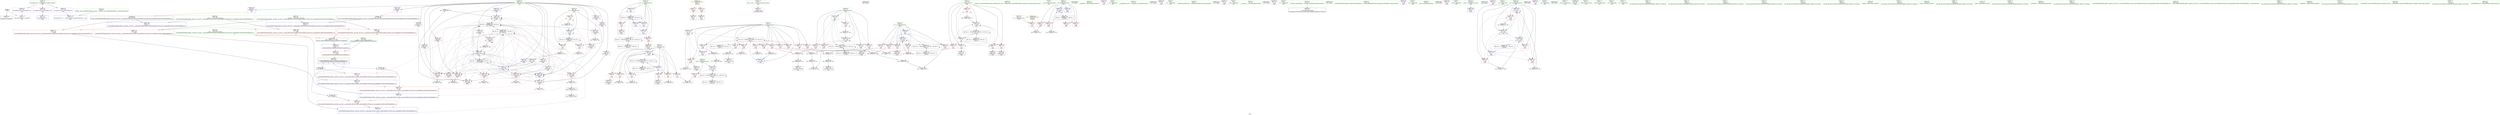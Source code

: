 digraph "SVFG" {
	label="SVFG";

	Node0x55870bf67840 [shape=record,color=grey,label="{NodeID: 0\nNullPtr}"];
	Node0x55870bf67840 -> Node0x55870bf8f260[style=solid];
	Node0x55870bf67840 -> Node0x55870bf96120[style=solid];
	Node0x55870bf9e370 [shape=record,color=grey,label="{NodeID: 277\n184 = Binary(183, 185, )\n}"];
	Node0x55870bf9e370 -> Node0x55870bf96a40[style=solid];
	Node0x55870bf90ec0 [shape=record,color=blue,label="{NodeID: 194\n77\<--211\nrev\<--\nmain\n}"];
	Node0x55870bf90ec0 -> Node0x55870bfafd20[style=dashed];
	Node0x55870bf8df60 [shape=record,color=red,label="{NodeID: 111\n93\<--17\n\<--stdout\nmain\n}"];
	Node0x55870bf8df60 -> Node0x55870bf8f600[style=solid];
	Node0x55870bf6dfa0 [shape=record,color=green,label="{NodeID: 28\n4\<--6\n_ZStL8__ioinit\<--_ZStL8__ioinit_field_insensitive\nGlob }"];
	Node0x55870bf6dfa0 -> Node0x55870bf90300[style=solid];
	Node0x55870bfcbb10 [shape=record,color=black,label="{NodeID: 388\n98 = PHI()\n}"];
	Node0x55870bfa0d70 [shape=record,color=grey,label="{NodeID: 305\n268 = cmp(260, 267, )\n}"];
	Node0x55870bf94040 [shape=record,color=red,label="{NodeID: 139\n189\<--73\n\<--i\nmain\n}"];
	Node0x55870bf94040 -> Node0x55870bf9ec70[style=solid];
	Node0x55870bf8eb20 [shape=record,color=green,label="{NodeID: 56\n331\<--332\n_ZStlsISt11char_traitsIcEERSt13basic_ostreamIcT_ES5_PKc\<--_ZStlsISt11char_traitsIcEERSt13basic_ostreamIcT_ES5_PKc_field_insensitive\n}"];
	Node0x55870bfb2520 [shape=record,color=black,label="{NodeID: 333\nMR_18V_3 = PHI(MR_18V_4, MR_18V_2, MR_18V_3, )\npts\{76 \}\n}"];
	Node0x55870bfb2520 -> Node0x55870bf90df0[style=dashed];
	Node0x55870bfb2520 -> Node0x55870bfadb20[style=dashed];
	Node0x55870bfb2520 -> Node0x55870bfb2520[style=dashed];
	Node0x55870bf95700 [shape=record,color=red,label="{NodeID: 167\n267\<--266\n\<--arrayidx64\nmain\n}"];
	Node0x55870bf95700 -> Node0x55870bfa0d70[style=solid];
	Node0x55870bf90300 [shape=record,color=purple,label="{NodeID: 84\n40\<--4\n\<--_ZStL8__ioinit\n__cxx_global_var_init\n}"];
	Node0x55870bf883b0 [shape=record,color=green,label="{NodeID: 1\n7\<--1\n__dso_handle\<--dummyObj\nGlob }"];
	Node0x55870bf9e4f0 [shape=record,color=grey,label="{NodeID: 278\n241 = Binary(240, 102, )\n}"];
	Node0x55870bf9e4f0 -> Node0x55870bf91130[style=solid];
	Node0x55870bf90f90 [shape=record,color=blue,label="{NodeID: 195\n79\<--86\nj\<--\nmain\n}"];
	Node0x55870bf90f90 -> Node0x55870bf94380[style=dashed];
	Node0x55870bf90f90 -> Node0x55870bf94450[style=dashed];
	Node0x55870bf90f90 -> Node0x55870bf94520[style=dashed];
	Node0x55870bf90f90 -> Node0x55870bf945f0[style=dashed];
	Node0x55870bf90f90 -> Node0x55870bf946c0[style=dashed];
	Node0x55870bf90f90 -> Node0x55870bf94790[style=dashed];
	Node0x55870bf90f90 -> Node0x55870bf91130[style=dashed];
	Node0x55870bf90f90 -> Node0x55870bfb2f20[style=dashed];
	Node0x55870bf8e030 [shape=record,color=red,label="{NodeID: 112\n105\<--61\n\<--tt\nmain\n}"];
	Node0x55870bf8e030 -> Node0x55870bfa0170[style=solid];
	Node0x55870bf6e0a0 [shape=record,color=green,label="{NodeID: 29\n29\<--33\nllvm.global_ctors\<--llvm.global_ctors_field_insensitive\nGlob }"];
	Node0x55870bf6e0a0 -> Node0x55870bf90a50[style=solid];
	Node0x55870bf6e0a0 -> Node0x55870bf90b50[style=solid];
	Node0x55870bf6e0a0 -> Node0x55870bf90c50[style=solid];
	Node0x55870bfcb2b0 [shape=record,color=black,label="{NodeID: 389\n41 = PHI()\n}"];
	Node0x55870bfa0ef0 [shape=record,color=grey,label="{NodeID: 306\n216 = cmp(214, 215, )\n}"];
	Node0x55870bf94110 [shape=record,color=red,label="{NodeID: 140\n215\<--75\n\<--half\nmain\n}"];
	Node0x55870bf94110 -> Node0x55870bfa0ef0[style=solid];
	Node0x55870bf8ec20 [shape=record,color=green,label="{NodeID: 57\n335\<--336\n_ZNSolsEi\<--_ZNSolsEi_field_insensitive\n}"];
	Node0x55870bfb2a20 [shape=record,color=black,label="{NodeID: 334\nMR_20V_3 = PHI(MR_20V_11, MR_20V_2, MR_20V_3, )\npts\{78 \}\n}"];
	Node0x55870bfb2a20 -> Node0x55870bf90ec0[style=dashed];
	Node0x55870bfb2a20 -> Node0x55870bfae020[style=dashed];
	Node0x55870bfb2a20 -> Node0x55870bfb2a20[style=dashed];
	Node0x55870bf957d0 [shape=record,color=red,label="{NodeID: 168\n312\<--311\n\<--arrayidx91\nmain\n}"];
	Node0x55870bf957d0 -> Node0x55870bf9e970[style=solid];
	Node0x55870bf903d0 [shape=record,color=purple,label="{NodeID: 85\n88\<--8\n\<--.str\nmain\n}"];
	Node0x55870bf6cb40 [shape=record,color=green,label="{NodeID: 2\n8\<--1\n.str\<--dummyObj\nGlob }"];
	Node0x55870bf9e670 [shape=record,color=grey,label="{NodeID: 279\n298 = Binary(296, 297, )\n}"];
	Node0x55870bf9e670 -> Node0x55870bf9edf0[style=solid];
	Node0x55870bf91060 [shape=record,color=blue,label="{NodeID: 196\n77\<--237\nrev\<--\nmain\n}"];
	Node0x55870bf91060 -> Node0x55870bfafd20[style=dashed];
	Node0x55870bf8e100 [shape=record,color=red,label="{NodeID: 113\n104\<--63\n\<--qq\nmain\n}"];
	Node0x55870bf8e100 -> Node0x55870bfa0170[style=solid];
	Node0x55870bf6e1a0 [shape=record,color=green,label="{NodeID: 30\n34\<--35\n__cxx_global_var_init\<--__cxx_global_var_init_field_insensitive\n}"];
	Node0x55870bfcd4b0 [shape=record,color=black,label="{NodeID: 390\n110 = PHI()\n}"];
	Node0x55870bfa1070 [shape=record,color=grey,label="{NodeID: 307\n219 = cmp(218, 86, )\n}"];
	Node0x55870bf941e0 [shape=record,color=red,label="{NodeID: 141\n244\<--77\n\<--rev\nmain\n}"];
	Node0x55870bf941e0 -> Node0x55870bf8fd50[style=solid];
	Node0x55870bf8ed20 [shape=record,color=green,label="{NodeID: 58\n362\<--363\n__a.addr\<--__a.addr_field_insensitive\n_ZSt4swapIiENSt9enable_ifIXsr6__and_ISt6__not_ISt15__is_tuple_likeIT_EESt21is_move_constructibleIS3_ESt18is_move_assignableIS3_EEE5valueEvE4typeERS3_SC_\n}"];
	Node0x55870bf8ed20 -> Node0x55870bf958a0[style=solid];
	Node0x55870bf8ed20 -> Node0x55870bf95970[style=solid];
	Node0x55870bf8ed20 -> Node0x55870bf91a20[style=solid];
	Node0x55870bfb2f20 [shape=record,color=black,label="{NodeID: 335\nMR_22V_3 = PHI(MR_22V_5, MR_22V_2, MR_22V_3, )\npts\{80 \}\n}"];
	Node0x55870bfb2f20 -> Node0x55870bf90f90[style=dashed];
	Node0x55870bfb2f20 -> Node0x55870bfae520[style=dashed];
	Node0x55870bfb2f20 -> Node0x55870bfb2f20[style=dashed];
	Node0x55870bf958a0 [shape=record,color=red,label="{NodeID: 169\n370\<--362\n\<--__a.addr\n_ZSt4swapIiENSt9enable_ifIXsr6__and_ISt6__not_ISt15__is_tuple_likeIT_EESt21is_move_constructibleIS3_ESt18is_move_assignableIS3_EEE5valueEvE4typeERS3_SC_\n|{<s0>15}}"];
	Node0x55870bf958a0:s0 -> Node0x55870bfce120[style=solid,color=red];
	Node0x55870bf904a0 [shape=record,color=purple,label="{NodeID: 86\n89\<--10\n\<--.str.1\nmain\n}"];
	Node0x55870bf67fc0 [shape=record,color=green,label="{NodeID: 3\n10\<--1\n.str.1\<--dummyObj\nGlob }"];
	Node0x55870bf9e7f0 [shape=record,color=grey,label="{NodeID: 280\n342 = Binary(341, 102, )\n}"];
	Node0x55870bf9e7f0 -> Node0x55870bf91950[style=solid];
	Node0x55870bf91130 [shape=record,color=blue,label="{NodeID: 197\n79\<--241\nj\<--inc50\nmain\n}"];
	Node0x55870bf91130 -> Node0x55870bf94380[style=dashed];
	Node0x55870bf91130 -> Node0x55870bf94450[style=dashed];
	Node0x55870bf91130 -> Node0x55870bf94520[style=dashed];
	Node0x55870bf91130 -> Node0x55870bf945f0[style=dashed];
	Node0x55870bf91130 -> Node0x55870bf946c0[style=dashed];
	Node0x55870bf91130 -> Node0x55870bf94790[style=dashed];
	Node0x55870bf91130 -> Node0x55870bf91130[style=dashed];
	Node0x55870bf91130 -> Node0x55870bfb2f20[style=dashed];
	Node0x55870bf8e1d0 [shape=record,color=red,label="{NodeID: 114\n108\<--63\n\<--qq\nmain\n}"];
	Node0x55870bf6e2a0 [shape=record,color=green,label="{NodeID: 31\n38\<--39\n_ZNSt8ios_base4InitC1Ev\<--_ZNSt8ios_base4InitC1Ev_field_insensitive\n}"];
	Node0x55870bfcd5b0 [shape=record,color=black,label="{NodeID: 391\n113 = PHI()\n}"];
	Node0x55870bfa11f0 [shape=record,color=grey,label="{NodeID: 308\n172 = cmp(171, 86, )\n}"];
	Node0x55870bf942b0 [shape=record,color=red,label="{NodeID: 142\n281\<--77\n\<--rev\nmain\n}"];
	Node0x55870bf942b0 -> Node0x55870bf8ffc0[style=solid];
	Node0x55870bf8edf0 [shape=record,color=green,label="{NodeID: 59\n364\<--365\n__b.addr\<--__b.addr_field_insensitive\n_ZSt4swapIiENSt9enable_ifIXsr6__and_ISt6__not_ISt15__is_tuple_likeIT_EESt21is_move_constructibleIS3_ESt18is_move_assignableIS3_EEE5valueEvE4typeERS3_SC_\n}"];
	Node0x55870bf8edf0 -> Node0x55870bf95a40[style=solid];
	Node0x55870bf8edf0 -> Node0x55870bf95b10[style=solid];
	Node0x55870bf8edf0 -> Node0x55870bf91af0[style=solid];
	Node0x55870bfb3420 [shape=record,color=black,label="{NodeID: 336\nMR_24V_3 = PHI(MR_24V_7, MR_24V_2, MR_24V_3, )\npts\{82 \}\n}"];
	Node0x55870bfb3420 -> Node0x55870bf912d0[style=dashed];
	Node0x55870bfb3420 -> Node0x55870bfaea20[style=dashed];
	Node0x55870bfb3420 -> Node0x55870bfb3420[style=dashed];
	Node0x55870bf95970 [shape=record,color=red,label="{NodeID: 170\n379\<--362\n\<--__a.addr\n_ZSt4swapIiENSt9enable_ifIXsr6__and_ISt6__not_ISt15__is_tuple_likeIT_EESt21is_move_constructibleIS3_ESt18is_move_assignableIS3_EEE5valueEvE4typeERS3_SC_\n}"];
	Node0x55870bf95970 -> Node0x55870bf91c90[style=solid];
	Node0x55870bf90570 [shape=record,color=purple,label="{NodeID: 87\n94\<--13\n\<--.str.2\nmain\n}"];
	Node0x55870bf67a10 [shape=record,color=green,label="{NodeID: 4\n12\<--1\nstdin\<--dummyObj\nGlob }"];
	Node0x55870bf9e970 [shape=record,color=grey,label="{NodeID: 281\n313 = Binary(312, 185, )\n}"];
	Node0x55870bf9e970 -> Node0x55870bf917b0[style=solid];
	Node0x55870bf91200 [shape=record,color=blue,label="{NodeID: 198\n77\<--237\nrev\<--\nmain\n}"];
	Node0x55870bf91200 -> Node0x55870bf942b0[style=dashed];
	Node0x55870bf91200 -> Node0x55870bf913a0[style=dashed];
	Node0x55870bf91200 -> Node0x55870bfb2a20[style=dashed];
	Node0x55870bf92d40 [shape=record,color=red,label="{NodeID: 115\n333\<--63\n\<--qq\nmain\n}"];
	Node0x55870bf6e3a0 [shape=record,color=green,label="{NodeID: 32\n44\<--45\n__cxa_atexit\<--__cxa_atexit_field_insensitive\n}"];
	Node0x55870bfcd6b0 [shape=record,color=black,label="{NodeID: 392\n321 = PHI()\n}"];
	Node0x55870bf94380 [shape=record,color=red,label="{NodeID: 143\n214\<--79\n\<--j\nmain\n}"];
	Node0x55870bf94380 -> Node0x55870bfa0ef0[style=solid];
	Node0x55870bf8eec0 [shape=record,color=green,label="{NodeID: 60\n366\<--367\n__tmp\<--__tmp_field_insensitive\n_ZSt4swapIiENSt9enable_ifIXsr6__and_ISt6__not_ISt15__is_tuple_likeIT_EESt21is_move_constructibleIS3_ESt18is_move_assignableIS3_EEE5valueEvE4typeERS3_SC_\n|{|<s1>17}}"];
	Node0x55870bf8eec0 -> Node0x55870bf91bc0[style=solid];
	Node0x55870bf8eec0:s1 -> Node0x55870bfce120[style=solid,color=red];
	Node0x55870bfb3920 [shape=record,color=black,label="{NodeID: 337\nMR_26V_3 = PHI(MR_26V_7, MR_26V_2, MR_26V_3, )\npts\{84 \}\n}"];
	Node0x55870bfb3920 -> Node0x55870bf91610[style=dashed];
	Node0x55870bfb3920 -> Node0x55870bfaf730[style=dashed];
	Node0x55870bfb3920 -> Node0x55870bfb3920[style=dashed];
	Node0x55870bf95a40 [shape=record,color=red,label="{NodeID: 171\n376\<--364\n\<--__b.addr\n_ZSt4swapIiENSt9enable_ifIXsr6__and_ISt6__not_ISt15__is_tuple_likeIT_EESt21is_move_constructibleIS3_ESt18is_move_assignableIS3_EEE5valueEvE4typeERS3_SC_\n|{<s0>16}}"];
	Node0x55870bf95a40:s0 -> Node0x55870bfce120[style=solid,color=red];
	Node0x55870bf90640 [shape=record,color=purple,label="{NodeID: 88\n95\<--15\n\<--.str.3\nmain\n}"];
	Node0x55870bf67aa0 [shape=record,color=green,label="{NodeID: 5\n13\<--1\n.str.2\<--dummyObj\nGlob }"];
	Node0x55870bf9eaf0 [shape=record,color=grey,label="{NodeID: 282\n194 = Binary(193, 102, )\n}"];
	Node0x55870bf9eaf0 -> Node0x55870bf8fae0[style=solid];
	Node0x55870bf912d0 [shape=record,color=blue,label="{NodeID: 199\n81\<--86\nj53\<--\nmain\n}"];
	Node0x55870bf912d0 -> Node0x55870bf94860[style=dashed];
	Node0x55870bf912d0 -> Node0x55870bf94930[style=dashed];
	Node0x55870bf912d0 -> Node0x55870bf94a00[style=dashed];
	Node0x55870bf912d0 -> Node0x55870bf94ad0[style=dashed];
	Node0x55870bf912d0 -> Node0x55870bf94ba0[style=dashed];
	Node0x55870bf912d0 -> Node0x55870bf91470[style=dashed];
	Node0x55870bf912d0 -> Node0x55870bfb3420[style=dashed];
	Node0x55870bf92dd0 [shape=record,color=red,label="{NodeID: 116\n341\<--63\n\<--qq\nmain\n}"];
	Node0x55870bf92dd0 -> Node0x55870bf9e7f0[style=solid];
	Node0x55870bf8c670 [shape=record,color=green,label="{NodeID: 33\n43\<--49\n_ZNSt8ios_base4InitD1Ev\<--_ZNSt8ios_base4InitD1Ev_field_insensitive\n}"];
	Node0x55870bf8c670 -> Node0x55870bf8f360[style=solid];
	Node0x55870bfcd810 [shape=record,color=black,label="{NodeID: 393\n324 = PHI()\n}"];
	Node0x55870bf94450 [shape=record,color=red,label="{NodeID: 144\n218\<--79\n\<--j\nmain\n}"];
	Node0x55870bf94450 -> Node0x55870bfa1070[style=solid];
	Node0x55870bf8ef90 [shape=record,color=green,label="{NodeID: 61\n372\<--373\n_ZSt4moveIRiEONSt16remove_referenceIT_E4typeEOS2_\<--_ZSt4moveIRiEONSt16remove_referenceIT_E4typeEOS2__field_insensitive\n}"];
	Node0x55870bf95b10 [shape=record,color=red,label="{NodeID: 172\n383\<--364\n\<--__b.addr\n_ZSt4swapIiENSt9enable_ifIXsr6__and_ISt6__not_ISt15__is_tuple_likeIT_EESt21is_move_constructibleIS3_ESt18is_move_assignableIS3_EEE5valueEvE4typeERS3_SC_\n}"];
	Node0x55870bf95b10 -> Node0x55870bf98c30[style=solid];
	Node0x55870bf90710 [shape=record,color=purple,label="{NodeID: 89\n97\<--18\n\<--.str.4\nmain\n}"];
	Node0x55870bf67b30 [shape=record,color=green,label="{NodeID: 6\n15\<--1\n.str.3\<--dummyObj\nGlob }"];
	Node0x55870bf9ec70 [shape=record,color=grey,label="{NodeID: 283\n190 = Binary(189, 102, )\n}"];
	Node0x55870bf9ec70 -> Node0x55870bf96b10[style=solid];
	Node0x55870bf913a0 [shape=record,color=blue,label="{NodeID: 200\n77\<--211\nrev\<--\nmain\n}"];
	Node0x55870bf913a0 -> Node0x55870bf942b0[style=dashed];
	Node0x55870bf913a0 -> Node0x55870bfb2a20[style=dashed];
	Node0x55870bf92e60 [shape=record,color=red,label="{NodeID: 117\n120\<--65\n\<--n\nmain\n}"];
	Node0x55870bf92e60 -> Node0x55870bfa02f0[style=solid];
	Node0x55870bf8c770 [shape=record,color=green,label="{NodeID: 34\n56\<--57\nmain\<--main_field_insensitive\n}"];
	Node0x55870bfcd8e0 [shape=record,color=black,label="{NodeID: 394\n330 = PHI()\n}"];
	Node0x55870bf94520 [shape=record,color=red,label="{NodeID: 145\n221\<--79\n\<--j\nmain\n}"];
	Node0x55870bf94520 -> Node0x55870bf8fbb0[style=solid];
	Node0x55870bf8f090 [shape=record,color=green,label="{NodeID: 62\n402\<--403\n__t.addr\<--__t.addr_field_insensitive\n_ZSt4moveIRiEONSt16remove_referenceIT_E4typeEOS2_\n}"];
	Node0x55870bf8f090 -> Node0x55870bf95e50[style=solid];
	Node0x55870bf8f090 -> Node0x55870bf98d00[style=solid];
	Node0x55870bf95be0 [shape=record,color=red,label="{NodeID: 173\n374\<--371\n\<--call\n_ZSt4swapIiENSt9enable_ifIXsr6__and_ISt6__not_ISt15__is_tuple_likeIT_EESt21is_move_constructibleIS3_ESt18is_move_assignableIS3_EEE5valueEvE4typeERS3_SC_\n}"];
	Node0x55870bf95be0 -> Node0x55870bf91bc0[style=solid];
	Node0x55870bf907e0 [shape=record,color=purple,label="{NodeID: 90\n109\<--20\n\<--.str.5\nmain\n}"];
	Node0x55870bf6b8c0 [shape=record,color=green,label="{NodeID: 7\n17\<--1\nstdout\<--dummyObj\nGlob }"];
	Node0x55870bf9edf0 [shape=record,color=grey,label="{NodeID: 284\n299 = Binary(298, 102, )\n}"];
	Node0x55870bf9edf0 -> Node0x55870bf90160[style=solid];
	Node0x55870bf91470 [shape=record,color=blue,label="{NodeID: 201\n81\<--274\nj53\<--inc69\nmain\n}"];
	Node0x55870bf91470 -> Node0x55870bf94860[style=dashed];
	Node0x55870bf91470 -> Node0x55870bf94930[style=dashed];
	Node0x55870bf91470 -> Node0x55870bf94a00[style=dashed];
	Node0x55870bf91470 -> Node0x55870bf94ad0[style=dashed];
	Node0x55870bf91470 -> Node0x55870bf94ba0[style=dashed];
	Node0x55870bf91470 -> Node0x55870bf91470[style=dashed];
	Node0x55870bf91470 -> Node0x55870bfb3420[style=dashed];
	Node0x55870bf92f30 [shape=record,color=red,label="{NodeID: 118\n123\<--65\n\<--n\nmain\n}"];
	Node0x55870bf92f30 -> Node0x55870bf9def0[style=solid];
	Node0x55870bf8c870 [shape=record,color=green,label="{NodeID: 35\n59\<--60\nretval\<--retval_field_insensitive\nmain\n}"];
	Node0x55870bf8c870 -> Node0x55870bf96220[style=solid];
	Node0x55870bfcda10 [shape=record,color=black,label="{NodeID: 395\n334 = PHI()\n}"];
	Node0x55870bf945f0 [shape=record,color=red,label="{NodeID: 146\n227\<--79\n\<--j\nmain\n}"];
	Node0x55870bf945f0 -> Node0x55870bfa05f0[style=solid];
	Node0x55870bf8f160 [shape=record,color=green,label="{NodeID: 63\n31\<--407\n_GLOBAL__sub_I_Gennady.Korotkevich_0_1.cpp\<--_GLOBAL__sub_I_Gennady.Korotkevich_0_1.cpp_field_insensitive\n}"];
	Node0x55870bf8f160 -> Node0x55870bf96020[style=solid];
	Node0x55870bfb4820 [shape=record,color=black,label="{NodeID: 340\nMR_28V_9 = PHI(MR_28V_8, MR_28V_6, )\npts\{700000 \}\n}"];
	Node0x55870bfb4820 -> Node0x55870bf95080[style=dashed];
	Node0x55870bfb4820 -> Node0x55870bf95150[style=dashed];
	Node0x55870bfb4820 -> Node0x55870bf95220[style=dashed];
	Node0x55870bfb4820 -> Node0x55870bf952f0[style=dashed];
	Node0x55870bfb4820 -> Node0x55870bf953c0[style=dashed];
	Node0x55870bfb4820 -> Node0x55870bf95490[style=dashed];
	Node0x55870bfb4820 -> Node0x55870bf95560[style=dashed];
	Node0x55870bfb4820 -> Node0x55870bf95630[style=dashed];
	Node0x55870bfb4820 -> Node0x55870bf95700[style=dashed];
	Node0x55870bfb4820 -> Node0x55870bf957d0[style=dashed];
	Node0x55870bfb4820 -> Node0x55870bf96970[style=dashed];
	Node0x55870bfb4820 -> Node0x55870bf96a40[style=dashed];
	Node0x55870bfb4820 -> Node0x55870bf917b0[style=dashed];
	Node0x55870bfb4820 -> Node0x55870bfaf820[style=dashed];
	Node0x55870bfb4820 -> Node0x55870bfb4820[style=dashed];
	Node0x55870bfb4820 -> Node0x55870bfb6620[style=dashed];
	Node0x55870bf95cb0 [shape=record,color=red,label="{NodeID: 174\n378\<--377\n\<--call1\n_ZSt4swapIiENSt9enable_ifIXsr6__and_ISt6__not_ISt15__is_tuple_likeIT_EESt21is_move_constructibleIS3_ESt18is_move_assignableIS3_EEE5valueEvE4typeERS3_SC_\n}"];
	Node0x55870bf95cb0 -> Node0x55870bf91c90[style=solid];
	Node0x55870bf908b0 [shape=record,color=purple,label="{NodeID: 91\n329\<--25\n\<--.str.6\nmain\n}"];
	Node0x55870bf6b950 [shape=record,color=green,label="{NodeID: 8\n18\<--1\n.str.4\<--dummyObj\nGlob }"];
	Node0x55870bf9ef70 [shape=record,color=grey,label="{NodeID: 285\n307 = Binary(306, 102, )\n}"];
	Node0x55870bf9ef70 -> Node0x55870bf916e0[style=solid];
	Node0x55870bf91540 [shape=record,color=blue,label="{NodeID: 202\n67\<--279\nans\<--inc72\nmain\n}"];
	Node0x55870bf91540 -> Node0x55870bf930d0[style=dashed];
	Node0x55870bf91540 -> Node0x55870bf931a0[style=dashed];
	Node0x55870bf91540 -> Node0x55870bf93270[style=dashed];
	Node0x55870bf91540 -> Node0x55870bf967d0[style=dashed];
	Node0x55870bf91540 -> Node0x55870bf91540[style=dashed];
	Node0x55870bf91540 -> Node0x55870bf91880[style=dashed];
	Node0x55870bf93000 [shape=record,color=red,label="{NodeID: 119\n133\<--65\n\<--n\nmain\n}"];
	Node0x55870bf93000 -> Node0x55870bf9f570[style=solid];
	Node0x55870bf8c940 [shape=record,color=green,label="{NodeID: 36\n61\<--62\ntt\<--tt_field_insensitive\nmain\n}"];
	Node0x55870bf8c940 -> Node0x55870bf8e030[style=solid];
	Node0x55870bfcdb10 [shape=record,color=black,label="{NodeID: 396\n338 = PHI()\n}"];
	Node0x55870bf946c0 [shape=record,color=red,label="{NodeID: 147\n230\<--79\n\<--j\nmain\n}"];
	Node0x55870bf946c0 -> Node0x55870bf8fc80[style=solid];
	Node0x55870bf8f260 [shape=record,color=black,label="{NodeID: 64\n2\<--3\ndummyVal\<--dummyVal\n}"];
	Node0x55870bf95d80 [shape=record,color=red,label="{NodeID: 175\n382\<--381\n\<--call2\n_ZSt4swapIiENSt9enable_ifIXsr6__and_ISt6__not_ISt15__is_tuple_likeIT_EESt21is_move_constructibleIS3_ESt18is_move_assignableIS3_EEE5valueEvE4typeERS3_SC_\n}"];
	Node0x55870bf95d80 -> Node0x55870bf98c30[style=solid];
	Node0x55870bf90980 [shape=record,color=purple,label="{NodeID: 92\n337\<--27\n\<--.str.7\nmain\n}"];
	Node0x55870bf6b9e0 [shape=record,color=green,label="{NodeID: 9\n20\<--1\n.str.5\<--dummyObj\nGlob }"];
	Node0x55870bf9f0f0 [shape=record,color=grey,label="{NodeID: 286\n279 = Binary(278, 160, )\n}"];
	Node0x55870bf9f0f0 -> Node0x55870bf91540[style=solid];
	Node0x55870bf91610 [shape=record,color=blue,label="{NodeID: 203\n83\<--86\nj75\<--\nmain\n}"];
	Node0x55870bf91610 -> Node0x55870bf94c70[style=dashed];
	Node0x55870bf91610 -> Node0x55870bf94d40[style=dashed];
	Node0x55870bf91610 -> Node0x55870bf94e10[style=dashed];
	Node0x55870bf91610 -> Node0x55870bf94ee0[style=dashed];
	Node0x55870bf91610 -> Node0x55870bf94fb0[style=dashed];
	Node0x55870bf91610 -> Node0x55870bf916e0[style=dashed];
	Node0x55870bf91610 -> Node0x55870bfb3920[style=dashed];
	Node0x55870bf930d0 [shape=record,color=red,label="{NodeID: 120\n158\<--67\n\<--ans\nmain\n}"];
	Node0x55870bf930d0 -> Node0x55870bf9dbf0[style=solid];
	Node0x55870bf8ca10 [shape=record,color=green,label="{NodeID: 37\n63\<--64\nqq\<--qq_field_insensitive\nmain\n}"];
	Node0x55870bf8ca10 -> Node0x55870bf8e100[style=solid];
	Node0x55870bf8ca10 -> Node0x55870bf8e1d0[style=solid];
	Node0x55870bf8ca10 -> Node0x55870bf92d40[style=solid];
	Node0x55870bf8ca10 -> Node0x55870bf92dd0[style=solid];
	Node0x55870bf8ca10 -> Node0x55870bf962f0[style=solid];
	Node0x55870bf8ca10 -> Node0x55870bf91950[style=solid];
	Node0x55870bfcdc10 [shape=record,color=black,label="{NodeID: 397\n339 = PHI()\n}"];
	Node0x55870bfac220 [shape=record,color=black,label="{NodeID: 314\nMR_8V_3 = PHI(MR_8V_4, MR_8V_2, )\npts\{64 \}\n}"];
	Node0x55870bfac220 -> Node0x55870bf8e100[style=dashed];
	Node0x55870bfac220 -> Node0x55870bf8e1d0[style=dashed];
	Node0x55870bfac220 -> Node0x55870bf92d40[style=dashed];
	Node0x55870bfac220 -> Node0x55870bf92dd0[style=dashed];
	Node0x55870bfac220 -> Node0x55870bf91950[style=dashed];
	Node0x55870bf94790 [shape=record,color=red,label="{NodeID: 148\n240\<--79\n\<--j\nmain\n}"];
	Node0x55870bf94790 -> Node0x55870bf9e4f0[style=solid];
	Node0x55870bf8f360 [shape=record,color=black,label="{NodeID: 65\n42\<--43\n\<--_ZNSt8ios_base4InitD1Ev\nCan only get source location for instruction, argument, global var or function.}"];
	Node0x55870bf95e50 [shape=record,color=red,label="{NodeID: 176\n405\<--402\n\<--__t.addr\n_ZSt4moveIRiEONSt16remove_referenceIT_E4typeEOS2_\n}"];
	Node0x55870bf95e50 -> Node0x55870bf90230[style=solid];
	Node0x55870bf90a50 [shape=record,color=purple,label="{NodeID: 93\n411\<--29\nllvm.global_ctors_0\<--llvm.global_ctors\nGlob }"];
	Node0x55870bf90a50 -> Node0x55870bf95f20[style=solid];
	Node0x55870bf6c5c0 [shape=record,color=green,label="{NodeID: 10\n22\<--1\n_ZSt3cin\<--dummyObj\nGlob }"];
	Node0x55870bf9f270 [shape=record,color=grey,label="{NodeID: 287\n128 = Binary(127, 102, )\n}"];
	Node0x55870bf9f270 -> Node0x55870bf96560[style=solid];
	Node0x55870bf916e0 [shape=record,color=blue,label="{NodeID: 204\n83\<--307\nj75\<--inc88\nmain\n}"];
	Node0x55870bf916e0 -> Node0x55870bf94c70[style=dashed];
	Node0x55870bf916e0 -> Node0x55870bf94d40[style=dashed];
	Node0x55870bf916e0 -> Node0x55870bf94e10[style=dashed];
	Node0x55870bf916e0 -> Node0x55870bf94ee0[style=dashed];
	Node0x55870bf916e0 -> Node0x55870bf94fb0[style=dashed];
	Node0x55870bf916e0 -> Node0x55870bf916e0[style=dashed];
	Node0x55870bf916e0 -> Node0x55870bfb3920[style=dashed];
	Node0x55870bf931a0 [shape=record,color=red,label="{NodeID: 121\n278\<--67\n\<--ans\nmain\n}"];
	Node0x55870bf931a0 -> Node0x55870bf9f0f0[style=solid];
	Node0x55870bf8cae0 [shape=record,color=green,label="{NodeID: 38\n65\<--66\nn\<--n_field_insensitive\nmain\n}"];
	Node0x55870bf8cae0 -> Node0x55870bf92e60[style=solid];
	Node0x55870bf8cae0 -> Node0x55870bf92f30[style=solid];
	Node0x55870bf8cae0 -> Node0x55870bf93000[style=solid];
	Node0x55870bf8cae0 -> Node0x55870bf96700[style=solid];
	Node0x55870bfcdce0 [shape=record,color=black,label="{NodeID: 398\n371 = PHI(400, )\n}"];
	Node0x55870bfcdce0 -> Node0x55870bf95be0[style=solid];
	Node0x55870bfac720 [shape=record,color=black,label="{NodeID: 315\nMR_10V_2 = PHI(MR_10V_3, MR_10V_1, )\npts\{66 \}\n}"];
	Node0x55870bfac720 -> Node0x55870bf92e60[style=dashed];
	Node0x55870bfac720 -> Node0x55870bf92f30[style=dashed];
	Node0x55870bfac720 -> Node0x55870bf93000[style=dashed];
	Node0x55870bfac720 -> Node0x55870bf96700[style=dashed];
	Node0x55870bfac720 -> Node0x55870bfac720[style=dashed];
	Node0x55870bf94860 [shape=record,color=red,label="{NodeID: 149\n250\<--81\n\<--j53\nmain\n}"];
	Node0x55870bf94860 -> Node0x55870bf9fe70[style=solid];
	Node0x55870bf8f460 [shape=record,color=black,label="{NodeID: 66\n58\<--86\nmain_ret\<--\nmain\n}"];
	Node0x55870bf95f20 [shape=record,color=blue,label="{NodeID: 177\n411\<--30\nllvm.global_ctors_0\<--\nGlob }"];
	Node0x55870bf90b50 [shape=record,color=purple,label="{NodeID: 94\n412\<--29\nllvm.global_ctors_1\<--llvm.global_ctors\nGlob }"];
	Node0x55870bf90b50 -> Node0x55870bf96020[style=solid];
	Node0x55870bf6c690 [shape=record,color=green,label="{NodeID: 11\n23\<--1\n_ZSt4cout\<--dummyObj\nGlob }"];
	Node0x55870bf9f3f0 [shape=record,color=grey,label="{NodeID: 288\n290 = Binary(289, 102, )\n}"];
	Node0x55870bf9f3f0 -> Node0x55870bf9fff0[style=solid];
	Node0x55870bf917b0 [shape=record,color=blue,label="{NodeID: 205\n311\<--313\narrayidx91\<--dec92\nmain\n}"];
	Node0x55870bf917b0 -> Node0x55870bf95080[style=dashed];
	Node0x55870bf917b0 -> Node0x55870bf95150[style=dashed];
	Node0x55870bf917b0 -> Node0x55870bf95220[style=dashed];
	Node0x55870bf917b0 -> Node0x55870bf952f0[style=dashed];
	Node0x55870bf917b0 -> Node0x55870bf95490[style=dashed];
	Node0x55870bf917b0 -> Node0x55870bf95560[style=dashed];
	Node0x55870bf917b0 -> Node0x55870bf95630[style=dashed];
	Node0x55870bf917b0 -> Node0x55870bf95700[style=dashed];
	Node0x55870bf917b0 -> Node0x55870bf957d0[style=dashed];
	Node0x55870bf917b0 -> Node0x55870bf96970[style=dashed];
	Node0x55870bf917b0 -> Node0x55870bf96a40[style=dashed];
	Node0x55870bf917b0 -> Node0x55870bf917b0[style=dashed];
	Node0x55870bf917b0 -> Node0x55870bfaf820[style=dashed];
	Node0x55870bf917b0 -> Node0x55870bfb4820[style=dashed];
	Node0x55870bf917b0 -> Node0x55870bfb6620[style=dashed];
	Node0x55870bf93270 [shape=record,color=red,label="{NodeID: 122\n317\<--67\n\<--ans\nmain\n}"];
	Node0x55870bf93270 -> Node0x55870bf9e1f0[style=solid];
	Node0x55870bf8cbb0 [shape=record,color=green,label="{NodeID: 39\n67\<--68\nans\<--ans_field_insensitive\nmain\n}"];
	Node0x55870bf8cbb0 -> Node0x55870bf930d0[style=solid];
	Node0x55870bf8cbb0 -> Node0x55870bf931a0[style=solid];
	Node0x55870bf8cbb0 -> Node0x55870bf93270[style=solid];
	Node0x55870bf8cbb0 -> Node0x55870bf93340[style=solid];
	Node0x55870bf8cbb0 -> Node0x55870bf963c0[style=solid];
	Node0x55870bf8cbb0 -> Node0x55870bf967d0[style=solid];
	Node0x55870bf8cbb0 -> Node0x55870bf91540[style=solid];
	Node0x55870bf8cbb0 -> Node0x55870bf91880[style=solid];
	Node0x55870bfcdea0 [shape=record,color=black,label="{NodeID: 399\n377 = PHI(400, )\n}"];
	Node0x55870bfcdea0 -> Node0x55870bf95cb0[style=solid];
	Node0x55870bfacc20 [shape=record,color=black,label="{NodeID: 316\nMR_12V_2 = PHI(MR_12V_7, MR_12V_1, )\npts\{68 \}\n}"];
	Node0x55870bfacc20 -> Node0x55870bf963c0[style=dashed];
	Node0x55870bf94930 [shape=record,color=red,label="{NodeID: 150\n252\<--81\n\<--j53\nmain\n}"];
	Node0x55870bf94930 -> Node0x55870bf9e070[style=solid];
	Node0x55870bf8f530 [shape=record,color=black,label="{NodeID: 67\n90\<--87\ncall\<--\nmain\n}"];
	Node0x55870bf96020 [shape=record,color=blue,label="{NodeID: 178\n412\<--31\nllvm.global_ctors_1\<--_GLOBAL__sub_I_Gennady.Korotkevich_0_1.cpp\nGlob }"];
	Node0x55870bf90c50 [shape=record,color=purple,label="{NodeID: 95\n413\<--29\nllvm.global_ctors_2\<--llvm.global_ctors\nGlob }"];
	Node0x55870bf90c50 -> Node0x55870bf96120[style=solid];
	Node0x55870bf6c760 [shape=record,color=green,label="{NodeID: 12\n24\<--1\n_ZSt4cerr\<--dummyObj\nGlob }"];
	Node0x55870bf9f570 [shape=record,color=grey,label="{NodeID: 289\n134 = Binary(133, 125, )\n}"];
	Node0x55870bf9f570 -> Node0x55870bf96700[style=solid];
	Node0x55870bf91880 [shape=record,color=blue,label="{NodeID: 206\n67\<--318\nans\<--inc95\nmain\n}"];
	Node0x55870bf91880 -> Node0x55870bf93340[style=dashed];
	Node0x55870bf91880 -> Node0x55870bfacc20[style=dashed];
	Node0x55870bf93340 [shape=record,color=red,label="{NodeID: 123\n320\<--67\n\<--ans\nmain\n}"];
	Node0x55870bf8cc80 [shape=record,color=green,label="{NodeID: 40\n69\<--70\nd\<--d_field_insensitive\nmain\n}"];
	Node0x55870bf8cc80 -> Node0x55870bf8d330[style=solid];
	Node0x55870bf8cc80 -> Node0x55870bf8d400[style=solid];
	Node0x55870bf8cc80 -> Node0x55870bf8d4d0[style=solid];
	Node0x55870bf8cc80 -> Node0x55870bf8d5a0[style=solid];
	Node0x55870bf8cc80 -> Node0x55870bf8d670[style=solid];
	Node0x55870bf8cc80 -> Node0x55870bf8d740[style=solid];
	Node0x55870bf8cc80 -> Node0x55870bf8d810[style=solid];
	Node0x55870bf8cc80 -> Node0x55870bf8d8e0[style=solid];
	Node0x55870bf8cc80 -> Node0x55870bf8d9b0[style=solid];
	Node0x55870bf8cc80 -> Node0x55870bf8da80[style=solid];
	Node0x55870bf8cc80 -> Node0x55870bf8db50[style=solid];
	Node0x55870bf8cc80 -> Node0x55870bf8dc20[style=solid];
	Node0x55870bf8cc80 -> Node0x55870bf8dcf0[style=solid];
	Node0x55870bf8cc80 -> Node0x55870bf8ddc0[style=solid];
	Node0x55870bfcdfe0 [shape=record,color=black,label="{NodeID: 400\n381 = PHI(400, )\n}"];
	Node0x55870bfcdfe0 -> Node0x55870bf95d80[style=solid];
	Node0x55870bfad120 [shape=record,color=black,label="{NodeID: 317\nMR_14V_2 = PHI(MR_14V_6, MR_14V_1, )\npts\{72 \}\n}"];
	Node0x55870bfad120 -> Node0x55870bf96490[style=dashed];
	Node0x55870bf94a00 [shape=record,color=red,label="{NodeID: 151\n257\<--81\n\<--j53\nmain\n}"];
	Node0x55870bf94a00 -> Node0x55870bf8fe20[style=solid];
	Node0x55870bf8f600 [shape=record,color=black,label="{NodeID: 68\n96\<--93\ncall1\<--\nmain\n}"];
	Node0x55870bf96120 [shape=record,color=blue, style = dotted,label="{NodeID: 179\n413\<--3\nllvm.global_ctors_2\<--dummyVal\nGlob }"];
	Node0x55870bf8d330 [shape=record,color=purple,label="{NodeID: 96\n131\<--69\narrayidx\<--d\nmain\n}"];
	Node0x55870bf8d330 -> Node0x55870bf96630[style=solid];
	Node0x55870bf6c830 [shape=record,color=green,label="{NodeID: 13\n25\<--1\n.str.6\<--dummyObj\nGlob }"];
	Node0x55870bf9f6f0 [shape=record,color=grey,label="{NodeID: 290\n289 = Binary(287, 288, )\n}"];
	Node0x55870bf9f6f0 -> Node0x55870bf9f3f0[style=solid];
	Node0x55870bf91950 [shape=record,color=blue,label="{NodeID: 207\n63\<--342\nqq\<--inc103\nmain\n}"];
	Node0x55870bf91950 -> Node0x55870bfac220[style=dashed];
	Node0x55870bf93410 [shape=record,color=red,label="{NodeID: 124\n127\<--71\n\<--len\nmain\n}"];
	Node0x55870bf93410 -> Node0x55870bf8f7a0[style=solid];
	Node0x55870bf93410 -> Node0x55870bf9f270[style=solid];
	Node0x55870bf8cd50 [shape=record,color=green,label="{NodeID: 41\n71\<--72\nlen\<--len_field_insensitive\nmain\n}"];
	Node0x55870bf8cd50 -> Node0x55870bf93410[style=solid];
	Node0x55870bf8cd50 -> Node0x55870bf934e0[style=solid];
	Node0x55870bf8cd50 -> Node0x55870bf935b0[style=solid];
	Node0x55870bf8cd50 -> Node0x55870bf93680[style=solid];
	Node0x55870bf8cd50 -> Node0x55870bf93750[style=solid];
	Node0x55870bf8cd50 -> Node0x55870bf93820[style=solid];
	Node0x55870bf8cd50 -> Node0x55870bf938f0[style=solid];
	Node0x55870bf8cd50 -> Node0x55870bf939c0[style=solid];
	Node0x55870bf8cd50 -> Node0x55870bf93a90[style=solid];
	Node0x55870bf8cd50 -> Node0x55870bf93b60[style=solid];
	Node0x55870bf8cd50 -> Node0x55870bf93c30[style=solid];
	Node0x55870bf8cd50 -> Node0x55870bf96490[style=solid];
	Node0x55870bf8cd50 -> Node0x55870bf96560[style=solid];
	Node0x55870bf8cd50 -> Node0x55870bf90d20[style=solid];
	Node0x55870bfce120 [shape=record,color=black,label="{NodeID: 401\n401 = PHI(370, 376, 366, )\n0th arg _ZSt4moveIRiEONSt16remove_referenceIT_E4typeEOS2_ }"];
	Node0x55870bfce120 -> Node0x55870bf98d00[style=solid];
	Node0x55870bfad620 [shape=record,color=black,label="{NodeID: 318\nMR_16V_2 = PHI(MR_16V_3, MR_16V_1, )\npts\{74 \}\n}"];
	Node0x55870bfad620 -> Node0x55870bfb2020[style=dashed];
	Node0x55870bf94ad0 [shape=record,color=red,label="{NodeID: 152\n262\<--81\n\<--j53\nmain\n}"];
	Node0x55870bf94ad0 -> Node0x55870bf9d8f0[style=solid];
	Node0x55870bf8f6d0 [shape=record,color=black,label="{NodeID: 69\n126\<--124\nconv\<--rem\nmain\n}"];
	Node0x55870bf8f6d0 -> Node0x55870bf96630[style=solid];
	Node0x55870bfb6620 [shape=record,color=black,label="{NodeID: 346\nMR_28V_10 = PHI(MR_28V_11, MR_28V_5, )\npts\{700000 \}\n|{|<s15>8|<s16>8|<s17>8}}"];
	Node0x55870bfb6620 -> Node0x55870bf95080[style=dashed];
	Node0x55870bfb6620 -> Node0x55870bf95150[style=dashed];
	Node0x55870bfb6620 -> Node0x55870bf95220[style=dashed];
	Node0x55870bfb6620 -> Node0x55870bf952f0[style=dashed];
	Node0x55870bfb6620 -> Node0x55870bf95490[style=dashed];
	Node0x55870bfb6620 -> Node0x55870bf95560[style=dashed];
	Node0x55870bfb6620 -> Node0x55870bf95630[style=dashed];
	Node0x55870bfb6620 -> Node0x55870bf95700[style=dashed];
	Node0x55870bfb6620 -> Node0x55870bf957d0[style=dashed];
	Node0x55870bfb6620 -> Node0x55870bf96970[style=dashed];
	Node0x55870bfb6620 -> Node0x55870bf96a40[style=dashed];
	Node0x55870bfb6620 -> Node0x55870bf917b0[style=dashed];
	Node0x55870bfb6620 -> Node0x55870bfaf820[style=dashed];
	Node0x55870bfb6620 -> Node0x55870bfb4820[style=dashed];
	Node0x55870bfb6620 -> Node0x55870bfb6620[style=dashed];
	Node0x55870bfb6620:s15 -> Node0x55870bf95be0[style=dashed,color=red];
	Node0x55870bfb6620:s16 -> Node0x55870bf95cb0[style=dashed,color=red];
	Node0x55870bfb6620:s17 -> Node0x55870bf91c90[style=dashed,color=red];
	Node0x55870bf96220 [shape=record,color=blue,label="{NodeID: 180\n59\<--86\nretval\<--\nmain\n}"];
	Node0x55870bf8d400 [shape=record,color=purple,label="{NodeID: 97\n144\<--69\narrayidx9\<--d\nmain\n}"];
	Node0x55870bf8d400 -> Node0x55870bf95080[style=solid];
	Node0x55870bf6d230 [shape=record,color=green,label="{NodeID: 14\n27\<--1\n.str.7\<--dummyObj\nGlob }"];
	Node0x55870bf9f870 [shape=record,color=grey,label="{NodeID: 291\n274 = Binary(273, 102, )\n}"];
	Node0x55870bf9f870 -> Node0x55870bf91470[style=solid];
	Node0x55870bf91a20 [shape=record,color=blue,label="{NodeID: 208\n362\<--360\n__a.addr\<--__a\n_ZSt4swapIiENSt9enable_ifIXsr6__and_ISt6__not_ISt15__is_tuple_likeIT_EESt21is_move_constructibleIS3_ESt18is_move_assignableIS3_EEE5valueEvE4typeERS3_SC_\n}"];
	Node0x55870bf91a20 -> Node0x55870bf958a0[style=dashed];
	Node0x55870bf91a20 -> Node0x55870bf95970[style=dashed];
	Node0x55870bf934e0 [shape=record,color=red,label="{NodeID: 125\n138\<--71\n\<--len\nmain\n}"];
	Node0x55870bf934e0 -> Node0x55870bfa0470[style=solid];
	Node0x55870bf8ce20 [shape=record,color=green,label="{NodeID: 42\n73\<--74\ni\<--i_field_insensitive\nmain\n}"];
	Node0x55870bf8ce20 -> Node0x55870bf93d00[style=solid];
	Node0x55870bf8ce20 -> Node0x55870bf93dd0[style=solid];
	Node0x55870bf8ce20 -> Node0x55870bf93ea0[style=solid];
	Node0x55870bf8ce20 -> Node0x55870bf93f70[style=solid];
	Node0x55870bf8ce20 -> Node0x55870bf94040[style=solid];
	Node0x55870bf8ce20 -> Node0x55870bf968a0[style=solid];
	Node0x55870bf8ce20 -> Node0x55870bf96b10[style=solid];
	Node0x55870bfce400 [shape=record,color=black,label="{NodeID: 402\n360 = PHI(295, )\n0th arg _ZSt4swapIiENSt9enable_ifIXsr6__and_ISt6__not_ISt15__is_tuple_likeIT_EESt21is_move_constructibleIS3_ESt18is_move_assignableIS3_EEE5valueEvE4typeERS3_SC_ }"];
	Node0x55870bfce400 -> Node0x55870bf91a20[style=solid];
	Node0x55870bfadb20 [shape=record,color=black,label="{NodeID: 319\nMR_18V_2 = PHI(MR_18V_3, MR_18V_1, )\npts\{76 \}\n}"];
	Node0x55870bfadb20 -> Node0x55870bfb2520[style=dashed];
	Node0x55870bf94ba0 [shape=record,color=red,label="{NodeID: 153\n273\<--81\n\<--j53\nmain\n}"];
	Node0x55870bf94ba0 -> Node0x55870bf9f870[style=solid];
	Node0x55870bf8f7a0 [shape=record,color=black,label="{NodeID: 70\n130\<--127\nidxprom\<--\nmain\n}"];
	Node0x55870bf962f0 [shape=record,color=blue,label="{NodeID: 181\n63\<--102\nqq\<--\nmain\n}"];
	Node0x55870bf962f0 -> Node0x55870bfac220[style=dashed];
	Node0x55870bf8d4d0 [shape=record,color=purple,label="{NodeID: 98\n154\<--69\narrayidx12\<--d\nmain\n}"];
	Node0x55870bf8d4d0 -> Node0x55870bf95150[style=solid];
	Node0x55870bf6d300 [shape=record,color=green,label="{NodeID: 15\n30\<--1\n\<--dummyObj\nCan only get source location for instruction, argument, global var or function.}"];
	Node0x55870bf9f9f0 [shape=record,color=grey,label="{NodeID: 292\n146 = cmp(145, 102, )\n}"];
	Node0x55870bf9f9f0 -> Node0x55870bf92940[style=solid];
	Node0x55870bf91af0 [shape=record,color=blue,label="{NodeID: 209\n364\<--361\n__b.addr\<--__b\n_ZSt4swapIiENSt9enable_ifIXsr6__and_ISt6__not_ISt15__is_tuple_likeIT_EESt21is_move_constructibleIS3_ESt18is_move_assignableIS3_EEE5valueEvE4typeERS3_SC_\n}"];
	Node0x55870bf91af0 -> Node0x55870bf95a40[style=dashed];
	Node0x55870bf91af0 -> Node0x55870bf95b10[style=dashed];
	Node0x55870bf935b0 [shape=record,color=red,label="{NodeID: 126\n141\<--71\n\<--len\nmain\n}"];
	Node0x55870bf935b0 -> Node0x55870bfa0770[style=solid];
	Node0x55870bf8cef0 [shape=record,color=green,label="{NodeID: 43\n75\<--76\nhalf\<--half_field_insensitive\nmain\n}"];
	Node0x55870bf8cef0 -> Node0x55870bf94110[style=solid];
	Node0x55870bf8cef0 -> Node0x55870bf90df0[style=solid];
	Node0x55870bfae020 [shape=record,color=black,label="{NodeID: 320\nMR_20V_2 = PHI(MR_20V_3, MR_20V_1, )\npts\{78 \}\n}"];
	Node0x55870bfae020 -> Node0x55870bfb2a20[style=dashed];
	Node0x55870bf94c70 [shape=record,color=red,label="{NodeID: 154\n286\<--83\n\<--j75\nmain\n}"];
	Node0x55870bf94c70 -> Node0x55870bf9fff0[style=solid];
	Node0x55870bf8f870 [shape=record,color=black,label="{NodeID: 71\n169\<--168\nidxprom18\<--\nmain\n}"];
	Node0x55870bc0b620 [shape=record,color=black,label="{NodeID: 265\n151 = PHI(152, 148, )\n}"];
	Node0x55870bf963c0 [shape=record,color=blue,label="{NodeID: 182\n67\<--117\nans\<--\nmain\n}"];
	Node0x55870bf963c0 -> Node0x55870bf930d0[style=dashed];
	Node0x55870bf963c0 -> Node0x55870bf931a0[style=dashed];
	Node0x55870bf963c0 -> Node0x55870bf93270[style=dashed];
	Node0x55870bf963c0 -> Node0x55870bf967d0[style=dashed];
	Node0x55870bf963c0 -> Node0x55870bf91540[style=dashed];
	Node0x55870bf963c0 -> Node0x55870bf91880[style=dashed];
	Node0x55870bf8d5a0 [shape=record,color=purple,label="{NodeID: 99\n170\<--69\narrayidx19\<--d\nmain\n}"];
	Node0x55870bf8d5a0 -> Node0x55870bf95220[style=solid];
	Node0x55870bf6d3d0 [shape=record,color=green,label="{NodeID: 16\n86\<--1\n\<--dummyObj\nCan only get source location for instruction, argument, global var or function.}"];
	Node0x55870bf9fb70 [shape=record,color=grey,label="{NodeID: 293\n156 = cmp(155, 86, )\n}"];
	Node0x55870bf91bc0 [shape=record,color=blue,label="{NodeID: 210\n366\<--374\n__tmp\<--\n_ZSt4swapIiENSt9enable_ifIXsr6__and_ISt6__not_ISt15__is_tuple_likeIT_EESt21is_move_constructibleIS3_ESt18is_move_assignableIS3_EEE5valueEvE4typeERS3_SC_\n}"];
	Node0x55870bf91bc0 -> Node0x55870bf95cb0[style=dashed];
	Node0x55870bf91bc0 -> Node0x55870bf95d80[style=dashed];
	Node0x55870bf93680 [shape=record,color=red,label="{NodeID: 127\n165\<--71\n\<--len\nmain\n}"];
	Node0x55870bf93680 -> Node0x55870bfa0a70[style=solid];
	Node0x55870bf8cfc0 [shape=record,color=green,label="{NodeID: 44\n77\<--78\nrev\<--rev_field_insensitive\nmain\n}"];
	Node0x55870bf8cfc0 -> Node0x55870bf941e0[style=solid];
	Node0x55870bf8cfc0 -> Node0x55870bf942b0[style=solid];
	Node0x55870bf8cfc0 -> Node0x55870bf90ec0[style=solid];
	Node0x55870bf8cfc0 -> Node0x55870bf91060[style=solid];
	Node0x55870bf8cfc0 -> Node0x55870bf91200[style=solid];
	Node0x55870bf8cfc0 -> Node0x55870bf913a0[style=solid];
	Node0x55870bfae520 [shape=record,color=black,label="{NodeID: 321\nMR_22V_2 = PHI(MR_22V_3, MR_22V_1, )\npts\{80 \}\n}"];
	Node0x55870bfae520 -> Node0x55870bfb2f20[style=dashed];
	Node0x55870bf94d40 [shape=record,color=red,label="{NodeID: 155\n288\<--83\n\<--j75\nmain\n}"];
	Node0x55870bf94d40 -> Node0x55870bf9f6f0[style=solid];
	Node0x55870bf8f940 [shape=record,color=black,label="{NodeID: 72\n175\<--174\nidxprom22\<--\nmain\n}"];
	Node0x55870bf92940 [shape=record,color=black,label="{NodeID: 266\n148 = PHI(149, 146, )\n}"];
	Node0x55870bf92940 -> Node0x55870bc0b620[style=solid];
	Node0x55870bf96490 [shape=record,color=blue,label="{NodeID: 183\n71\<--86\nlen\<--\nmain\n}"];
	Node0x55870bf96490 -> Node0x55870bf93410[style=dashed];
	Node0x55870bf96490 -> Node0x55870bf96560[style=dashed];
	Node0x55870bf96490 -> Node0x55870bfb1b20[style=dashed];
	Node0x55870bf8d670 [shape=record,color=purple,label="{NodeID: 100\n176\<--69\narrayidx23\<--d\nmain\n}"];
	Node0x55870bf8d670 -> Node0x55870bf96970[style=solid];
	Node0x55870bf6d4d0 [shape=record,color=green,label="{NodeID: 17\n102\<--1\n\<--dummyObj\nCan only get source location for instruction, argument, global var or function.}"];
	Node0x55870bf9fcf0 [shape=record,color=grey,label="{NodeID: 294\n198 = cmp(197, 86, )\n}"];
	Node0x55870bf91c90 [shape=record,color=blue,label="{NodeID: 211\n379\<--378\n\<--\n_ZSt4swapIiENSt9enable_ifIXsr6__and_ISt6__not_ISt15__is_tuple_likeIT_EESt21is_move_constructibleIS3_ESt18is_move_assignableIS3_EEE5valueEvE4typeERS3_SC_\n}"];
	Node0x55870bf91c90 -> Node0x55870bf95d80[style=dashed];
	Node0x55870bf91c90 -> Node0x55870bf98c30[style=dashed];
	Node0x55870bf93750 [shape=record,color=red,label="{NodeID: 128\n193\<--71\n\<--len\nmain\n}"];
	Node0x55870bf93750 -> Node0x55870bf9eaf0[style=solid];
	Node0x55870bf8d090 [shape=record,color=green,label="{NodeID: 45\n79\<--80\nj\<--j_field_insensitive\nmain\n}"];
	Node0x55870bf8d090 -> Node0x55870bf94380[style=solid];
	Node0x55870bf8d090 -> Node0x55870bf94450[style=solid];
	Node0x55870bf8d090 -> Node0x55870bf94520[style=solid];
	Node0x55870bf8d090 -> Node0x55870bf945f0[style=solid];
	Node0x55870bf8d090 -> Node0x55870bf946c0[style=solid];
	Node0x55870bf8d090 -> Node0x55870bf94790[style=solid];
	Node0x55870bf8d090 -> Node0x55870bf90f90[style=solid];
	Node0x55870bf8d090 -> Node0x55870bf91130[style=solid];
	Node0x55870bfaea20 [shape=record,color=black,label="{NodeID: 322\nMR_24V_2 = PHI(MR_24V_3, MR_24V_1, )\npts\{82 \}\n}"];
	Node0x55870bfaea20 -> Node0x55870bfb3420[style=dashed];
	Node0x55870bf94e10 [shape=record,color=red,label="{NodeID: 156\n293\<--83\n\<--j75\nmain\n}"];
	Node0x55870bf94e10 -> Node0x55870bf90090[style=solid];
	Node0x55870bf8fa10 [shape=record,color=black,label="{NodeID: 73\n181\<--180\nidxprom24\<--\nmain\n}"];
	Node0x55870bf92ad0 [shape=record,color=grey,label="{NodeID: 267\n207 = Binary(206, 208, )\n}"];
	Node0x55870bf92ad0 -> Node0x55870bf90df0[style=solid];
	Node0x55870bf96560 [shape=record,color=blue,label="{NodeID: 184\n71\<--128\nlen\<--inc\nmain\n}"];
	Node0x55870bf96560 -> Node0x55870bf93410[style=dashed];
	Node0x55870bf96560 -> Node0x55870bf96560[style=dashed];
	Node0x55870bf96560 -> Node0x55870bfb1b20[style=dashed];
	Node0x55870bf8d740 [shape=record,color=purple,label="{NodeID: 101\n182\<--69\narrayidx25\<--d\nmain\n}"];
	Node0x55870bf8d740 -> Node0x55870bf952f0[style=solid];
	Node0x55870bf8d740 -> Node0x55870bf96a40[style=solid];
	Node0x55870bf6b430 [shape=record,color=green,label="{NodeID: 18\n117\<--1\n\<--dummyObj\nCan only get source location for instruction, argument, global var or function.}"];
	Node0x55870bf9fe70 [shape=record,color=grey,label="{NodeID: 295\n255 = cmp(250, 254, )\n}"];
	Node0x55870bf98c30 [shape=record,color=blue,label="{NodeID: 212\n383\<--382\n\<--\n_ZSt4swapIiENSt9enable_ifIXsr6__and_ISt6__not_ISt15__is_tuple_likeIT_EESt21is_move_constructibleIS3_ESt18is_move_assignableIS3_EEE5valueEvE4typeERS3_SC_\n|{<s0>8}}"];
	Node0x55870bf98c30:s0 -> Node0x55870bfb6620[style=dashed,color=blue];
	Node0x55870bf93820 [shape=record,color=red,label="{NodeID: 129\n200\<--71\n\<--len\nmain\n}"];
	Node0x55870bf93820 -> Node0x55870bf9da70[style=solid];
	Node0x55870bf8d160 [shape=record,color=green,label="{NodeID: 46\n81\<--82\nj53\<--j53_field_insensitive\nmain\n}"];
	Node0x55870bf8d160 -> Node0x55870bf94860[style=solid];
	Node0x55870bf8d160 -> Node0x55870bf94930[style=solid];
	Node0x55870bf8d160 -> Node0x55870bf94a00[style=solid];
	Node0x55870bf8d160 -> Node0x55870bf94ad0[style=solid];
	Node0x55870bf8d160 -> Node0x55870bf94ba0[style=solid];
	Node0x55870bf8d160 -> Node0x55870bf912d0[style=solid];
	Node0x55870bf8d160 -> Node0x55870bf91470[style=solid];
	Node0x55870bfaf730 [shape=record,color=black,label="{NodeID: 323\nMR_26V_2 = PHI(MR_26V_3, MR_26V_1, )\npts\{84 \}\n}"];
	Node0x55870bfaf730 -> Node0x55870bfb3920[style=dashed];
	Node0x55870bf94ee0 [shape=record,color=red,label="{NodeID: 157\n297\<--83\n\<--j75\nmain\n}"];
	Node0x55870bf94ee0 -> Node0x55870bf9e670[style=solid];
	Node0x55870bf8fae0 [shape=record,color=black,label="{NodeID: 74\n195\<--194\nidxprom27\<--sub\nmain\n}"];
	Node0x55870bf92c50 [shape=record,color=grey,label="{NodeID: 268\n206 = Binary(205, 102, )\n}"];
	Node0x55870bf92c50 -> Node0x55870bf92ad0[style=solid];
	Node0x55870bf96630 [shape=record,color=blue,label="{NodeID: 185\n131\<--126\narrayidx\<--conv\nmain\n}"];
	Node0x55870bf96630 -> Node0x55870bf95080[style=dashed];
	Node0x55870bf96630 -> Node0x55870bf95150[style=dashed];
	Node0x55870bf96630 -> Node0x55870bf95220[style=dashed];
	Node0x55870bf96630 -> Node0x55870bf952f0[style=dashed];
	Node0x55870bf96630 -> Node0x55870bf95490[style=dashed];
	Node0x55870bf96630 -> Node0x55870bf95560[style=dashed];
	Node0x55870bf96630 -> Node0x55870bf95630[style=dashed];
	Node0x55870bf96630 -> Node0x55870bf95700[style=dashed];
	Node0x55870bf96630 -> Node0x55870bf957d0[style=dashed];
	Node0x55870bf96630 -> Node0x55870bf96630[style=dashed];
	Node0x55870bf96630 -> Node0x55870bf96970[style=dashed];
	Node0x55870bf96630 -> Node0x55870bf96a40[style=dashed];
	Node0x55870bf96630 -> Node0x55870bf917b0[style=dashed];
	Node0x55870bf96630 -> Node0x55870bfaf820[style=dashed];
	Node0x55870bf96630 -> Node0x55870bfb4820[style=dashed];
	Node0x55870bf96630 -> Node0x55870bfb6620[style=dashed];
	Node0x55870bf8d810 [shape=record,color=purple,label="{NodeID: 102\n196\<--69\narrayidx28\<--d\nmain\n}"];
	Node0x55870bf8d810 -> Node0x55870bf953c0[style=solid];
	Node0x55870bf6b500 [shape=record,color=green,label="{NodeID: 19\n125\<--1\n\<--dummyObj\nCan only get source location for instruction, argument, global var or function.}"];
	Node0x55870bf9fff0 [shape=record,color=grey,label="{NodeID: 296\n291 = cmp(286, 290, )\n}"];
	Node0x55870bf98d00 [shape=record,color=blue,label="{NodeID: 213\n402\<--401\n__t.addr\<--__t\n_ZSt4moveIRiEONSt16remove_referenceIT_E4typeEOS2_\n}"];
	Node0x55870bf98d00 -> Node0x55870bf95e50[style=dashed];
	Node0x55870bf938f0 [shape=record,color=red,label="{NodeID: 130\n205\<--71\n\<--len\nmain\n}"];
	Node0x55870bf938f0 -> Node0x55870bf92c50[style=solid];
	Node0x55870bf8d230 [shape=record,color=green,label="{NodeID: 47\n83\<--84\nj75\<--j75_field_insensitive\nmain\n}"];
	Node0x55870bf8d230 -> Node0x55870bf94c70[style=solid];
	Node0x55870bf8d230 -> Node0x55870bf94d40[style=solid];
	Node0x55870bf8d230 -> Node0x55870bf94e10[style=solid];
	Node0x55870bf8d230 -> Node0x55870bf94ee0[style=solid];
	Node0x55870bf8d230 -> Node0x55870bf94fb0[style=solid];
	Node0x55870bf8d230 -> Node0x55870bf91610[style=solid];
	Node0x55870bf8d230 -> Node0x55870bf916e0[style=solid];
	Node0x55870bfaf820 [shape=record,color=black,label="{NodeID: 324\nMR_28V_2 = PHI(MR_28V_5, MR_28V_1, )\npts\{700000 \}\n}"];
	Node0x55870bfaf820 -> Node0x55870bf95080[style=dashed];
	Node0x55870bfaf820 -> Node0x55870bf95150[style=dashed];
	Node0x55870bfaf820 -> Node0x55870bf95220[style=dashed];
	Node0x55870bfaf820 -> Node0x55870bf952f0[style=dashed];
	Node0x55870bfaf820 -> Node0x55870bf95490[style=dashed];
	Node0x55870bfaf820 -> Node0x55870bf95560[style=dashed];
	Node0x55870bfaf820 -> Node0x55870bf95630[style=dashed];
	Node0x55870bfaf820 -> Node0x55870bf95700[style=dashed];
	Node0x55870bfaf820 -> Node0x55870bf957d0[style=dashed];
	Node0x55870bfaf820 -> Node0x55870bf96630[style=dashed];
	Node0x55870bfaf820 -> Node0x55870bf96970[style=dashed];
	Node0x55870bfaf820 -> Node0x55870bf96a40[style=dashed];
	Node0x55870bfaf820 -> Node0x55870bf917b0[style=dashed];
	Node0x55870bfaf820 -> Node0x55870bfaf820[style=dashed];
	Node0x55870bfaf820 -> Node0x55870bfb4820[style=dashed];
	Node0x55870bfaf820 -> Node0x55870bfb6620[style=dashed];
	Node0x55870bf94fb0 [shape=record,color=red,label="{NodeID: 158\n306\<--83\n\<--j75\nmain\n}"];
	Node0x55870bf94fb0 -> Node0x55870bf9ef70[style=solid];
	Node0x55870bf8fbb0 [shape=record,color=black,label="{NodeID: 75\n222\<--221\nidxprom39\<--\nmain\n}"];
	Node0x55870bfb7890 [shape=record,color=yellow,style=double,label="{NodeID: 352\n2V_1 = ENCHI(MR_2V_0)\npts\{1 \}\nFun[main]}"];
	Node0x55870bfb7890 -> Node0x55870bf8de90[style=dashed];
	Node0x55870bfb7890 -> Node0x55870bf8df60[style=dashed];
	Node0x55870bf9d770 [shape=record,color=grey,label="{NodeID: 269\n264 = Binary(263, 102, )\n}"];
	Node0x55870bf9d770 -> Node0x55870bf8fef0[style=solid];
	Node0x55870bf96700 [shape=record,color=blue,label="{NodeID: 186\n65\<--134\nn\<--div\nmain\n}"];
	Node0x55870bf96700 -> Node0x55870bf92e60[style=dashed];
	Node0x55870bf96700 -> Node0x55870bf92f30[style=dashed];
	Node0x55870bf96700 -> Node0x55870bf93000[style=dashed];
	Node0x55870bf96700 -> Node0x55870bf96700[style=dashed];
	Node0x55870bf96700 -> Node0x55870bfac720[style=dashed];
	Node0x55870bf8d8e0 [shape=record,color=purple,label="{NodeID: 103\n223\<--69\narrayidx40\<--d\nmain\n}"];
	Node0x55870bf8d8e0 -> Node0x55870bf95490[style=solid];
	Node0x55870bf6b600 [shape=record,color=green,label="{NodeID: 20\n149\<--1\n\<--dummyObj\nCan only get source location for instruction, argument, global var or function.}"];
	Node0x55870bfa0170 [shape=record,color=grey,label="{NodeID: 297\n106 = cmp(104, 105, )\n}"];
	Node0x55870bf939c0 [shape=record,color=red,label="{NodeID: 131\n251\<--71\n\<--len\nmain\n}"];
	Node0x55870bf939c0 -> Node0x55870bf9e070[style=solid];
	Node0x55870bf8e320 [shape=record,color=green,label="{NodeID: 48\n91\<--92\nfreopen\<--freopen_field_insensitive\n}"];
	Node0x55870bfafd20 [shape=record,color=black,label="{NodeID: 325\nMR_20V_5 = PHI(MR_20V_7, MR_20V_4, )\npts\{78 \}\n}"];
	Node0x55870bfafd20 -> Node0x55870bf941e0[style=dashed];
	Node0x55870bfafd20 -> Node0x55870bf942b0[style=dashed];
	Node0x55870bfafd20 -> Node0x55870bf91060[style=dashed];
	Node0x55870bfafd20 -> Node0x55870bf91200[style=dashed];
	Node0x55870bfafd20 -> Node0x55870bfafd20[style=dashed];
	Node0x55870bfafd20 -> Node0x55870bfb2a20[style=dashed];
	Node0x55870bf95080 [shape=record,color=red,label="{NodeID: 159\n145\<--144\n\<--arrayidx9\nmain\n}"];
	Node0x55870bf95080 -> Node0x55870bf9f9f0[style=solid];
	Node0x55870bf8fc80 [shape=record,color=black,label="{NodeID: 76\n231\<--230\nidxprom44\<--\nmain\n}"];
	Node0x55870bf9d8f0 [shape=record,color=grey,label="{NodeID: 270\n263 = Binary(261, 262, )\n}"];
	Node0x55870bf9d8f0 -> Node0x55870bf9d770[style=solid];
	Node0x55870bf967d0 [shape=record,color=blue,label="{NodeID: 187\n67\<--159\nans\<--inc14\nmain\n}"];
	Node0x55870bf967d0 -> Node0x55870bf930d0[style=dashed];
	Node0x55870bf967d0 -> Node0x55870bf931a0[style=dashed];
	Node0x55870bf967d0 -> Node0x55870bf93270[style=dashed];
	Node0x55870bf967d0 -> Node0x55870bf967d0[style=dashed];
	Node0x55870bf967d0 -> Node0x55870bf91540[style=dashed];
	Node0x55870bf967d0 -> Node0x55870bf91880[style=dashed];
	Node0x55870bf8d9b0 [shape=record,color=purple,label="{NodeID: 104\n232\<--69\narrayidx45\<--d\nmain\n}"];
	Node0x55870bf8d9b0 -> Node0x55870bf95560[style=solid];
	Node0x55870bf6b700 [shape=record,color=green,label="{NodeID: 21\n152\<--1\n\<--dummyObj\nCan only get source location for instruction, argument, global var or function.}"];
	Node0x55870bfa02f0 [shape=record,color=grey,label="{NodeID: 298\n121 = cmp(120, 117, )\n}"];
	Node0x55870bf93a90 [shape=record,color=red,label="{NodeID: 132\n261\<--71\n\<--len\nmain\n}"];
	Node0x55870bf93a90 -> Node0x55870bf9d8f0[style=solid];
	Node0x55870bf8e420 [shape=record,color=green,label="{NodeID: 49\n99\<--100\nscanf\<--scanf_field_insensitive\n}"];
	Node0x55870bf95150 [shape=record,color=red,label="{NodeID: 160\n155\<--154\n\<--arrayidx12\nmain\n}"];
	Node0x55870bf95150 -> Node0x55870bf9fb70[style=solid];
	Node0x55870bf8fd50 [shape=record,color=black,label="{NodeID: 77\n245\<--244\ntobool\<--\nmain\n}"];
	Node0x55870bfb7a80 [shape=record,color=yellow,style=double,label="{NodeID: 354\n6V_1 = ENCHI(MR_6V_0)\npts\{62 \}\nFun[main]}"];
	Node0x55870bfb7a80 -> Node0x55870bf8e030[style=dashed];
	Node0x55870bf9da70 [shape=record,color=grey,label="{NodeID: 271\n201 = Binary(200, 185, )\n}"];
	Node0x55870bf9da70 -> Node0x55870bf90d20[style=solid];
	Node0x55870bf968a0 [shape=record,color=blue,label="{NodeID: 188\n73\<--86\ni\<--\nmain\n}"];
	Node0x55870bf968a0 -> Node0x55870bf93d00[style=dashed];
	Node0x55870bf968a0 -> Node0x55870bf93dd0[style=dashed];
	Node0x55870bf968a0 -> Node0x55870bf93ea0[style=dashed];
	Node0x55870bf968a0 -> Node0x55870bf93f70[style=dashed];
	Node0x55870bf968a0 -> Node0x55870bf94040[style=dashed];
	Node0x55870bf968a0 -> Node0x55870bf96b10[style=dashed];
	Node0x55870bf968a0 -> Node0x55870bfb2020[style=dashed];
	Node0x55870bf8da80 [shape=record,color=purple,label="{NodeID: 105\n259\<--69\narrayidx60\<--d\nmain\n}"];
	Node0x55870bf8da80 -> Node0x55870bf95630[style=solid];
	Node0x55870bf6c020 [shape=record,color=green,label="{NodeID: 22\n160\<--1\n\<--dummyObj\nCan only get source location for instruction, argument, global var or function.}"];
	Node0x55870bfa0470 [shape=record,color=grey,label="{NodeID: 299\n139 = cmp(138, 102, )\n}"];
	Node0x55870bf93b60 [shape=record,color=red,label="{NodeID: 133\n287\<--71\n\<--len\nmain\n}"];
	Node0x55870bf93b60 -> Node0x55870bf9f6f0[style=solid];
	Node0x55870bf8e520 [shape=record,color=green,label="{NodeID: 50\n111\<--112\nprintf\<--printf_field_insensitive\n}"];
	Node0x55870bf95220 [shape=record,color=red,label="{NodeID: 161\n171\<--170\n\<--arrayidx19\nmain\n}"];
	Node0x55870bf95220 -> Node0x55870bfa11f0[style=solid];
	Node0x55870bf8fe20 [shape=record,color=black,label="{NodeID: 78\n258\<--257\nidxprom59\<--\nmain\n}"];
	Node0x55870bf9dbf0 [shape=record,color=grey,label="{NodeID: 272\n159 = Binary(158, 160, )\n}"];
	Node0x55870bf9dbf0 -> Node0x55870bf967d0[style=solid];
	Node0x55870bf96970 [shape=record,color=blue,label="{NodeID: 189\n176\<--178\narrayidx23\<--\nmain\n}"];
	Node0x55870bf96970 -> Node0x55870bf95220[style=dashed];
	Node0x55870bf96970 -> Node0x55870bf952f0[style=dashed];
	Node0x55870bf96970 -> Node0x55870bf96970[style=dashed];
	Node0x55870bf96970 -> Node0x55870bf96a40[style=dashed];
	Node0x55870bf96970 -> Node0x55870bfb4820[style=dashed];
	Node0x55870bf8db50 [shape=record,color=purple,label="{NodeID: 106\n266\<--69\narrayidx64\<--d\nmain\n}"];
	Node0x55870bf8db50 -> Node0x55870bf95700[style=solid];
	Node0x55870bf6c120 [shape=record,color=green,label="{NodeID: 23\n178\<--1\n\<--dummyObj\nCan only get source location for instruction, argument, global var or function.}"];
	Node0x55870bfa05f0 [shape=record,color=grey,label="{NodeID: 300\n228 = cmp(227, 86, )\n}"];
	Node0x55870bf93c30 [shape=record,color=red,label="{NodeID: 134\n296\<--71\n\<--len\nmain\n}"];
	Node0x55870bf93c30 -> Node0x55870bf9e670[style=solid];
	Node0x55870bf8e620 [shape=record,color=green,label="{NodeID: 51\n114\<--115\n_ZNSirsERx\<--_ZNSirsERx_field_insensitive\n}"];
	Node0x55870bf952f0 [shape=record,color=red,label="{NodeID: 162\n183\<--182\n\<--arrayidx25\nmain\n}"];
	Node0x55870bf952f0 -> Node0x55870bf9e370[style=solid];
	Node0x55870bf8fef0 [shape=record,color=black,label="{NodeID: 79\n265\<--264\nidxprom63\<--sub62\nmain\n}"];
	Node0x55870bf9dd70 [shape=record,color=grey,label="{NodeID: 273\n254 = Binary(253, 102, )\n}"];
	Node0x55870bf9dd70 -> Node0x55870bf9fe70[style=solid];
	Node0x55870bf96a40 [shape=record,color=blue,label="{NodeID: 190\n182\<--184\narrayidx25\<--dec\nmain\n}"];
	Node0x55870bf96a40 -> Node0x55870bfb4820[style=dashed];
	Node0x55870bf8dc20 [shape=record,color=purple,label="{NodeID: 107\n295\<--69\narrayidx82\<--d\nmain\n|{<s0>8}}"];
	Node0x55870bf8dc20:s0 -> Node0x55870bfce400[style=solid,color=red];
	Node0x55870bf6c220 [shape=record,color=green,label="{NodeID: 24\n185\<--1\n\<--dummyObj\nCan only get source location for instruction, argument, global var or function.}"];
	Node0x55870bfa0770 [shape=record,color=grey,label="{NodeID: 301\n142 = cmp(141, 102, )\n}"];
	Node0x55870bf93d00 [shape=record,color=red,label="{NodeID: 135\n164\<--73\n\<--i\nmain\n}"];
	Node0x55870bf93d00 -> Node0x55870bfa0a70[style=solid];
	Node0x55870bf8e720 [shape=record,color=green,label="{NodeID: 52\n303\<--304\n_ZSt4swapIiENSt9enable_ifIXsr6__and_ISt6__not_ISt15__is_tuple_likeIT_EESt21is_move_constructibleIS3_ESt18is_move_assignableIS3_EEE5valueEvE4typeERS3_SC_\<--_ZSt4swapIiENSt9enable_ifIXsr6__and_ISt6__not_ISt15__is_tuple_likeIT_EESt21is_move_constructibleIS3_ESt18is_move_assignableIS3_EEE5valueEvE4typeERS3_SC__field_insensitive\n}"];
	Node0x55870bf953c0 [shape=record,color=red,label="{NodeID: 163\n197\<--196\n\<--arrayidx28\nmain\n}"];
	Node0x55870bf953c0 -> Node0x55870bf9fcf0[style=solid];
	Node0x55870bf8ffc0 [shape=record,color=black,label="{NodeID: 80\n282\<--281\ntobool73\<--\nmain\n}"];
	Node0x55870bf9def0 [shape=record,color=grey,label="{NodeID: 274\n124 = Binary(123, 125, )\n}"];
	Node0x55870bf9def0 -> Node0x55870bf8f6d0[style=solid];
	Node0x55870bf96b10 [shape=record,color=blue,label="{NodeID: 191\n73\<--190\ni\<--inc26\nmain\n}"];
	Node0x55870bf96b10 -> Node0x55870bf93d00[style=dashed];
	Node0x55870bf96b10 -> Node0x55870bf93dd0[style=dashed];
	Node0x55870bf96b10 -> Node0x55870bf93ea0[style=dashed];
	Node0x55870bf96b10 -> Node0x55870bf93f70[style=dashed];
	Node0x55870bf96b10 -> Node0x55870bf94040[style=dashed];
	Node0x55870bf96b10 -> Node0x55870bf96b10[style=dashed];
	Node0x55870bf96b10 -> Node0x55870bfb2020[style=dashed];
	Node0x55870bf8dcf0 [shape=record,color=purple,label="{NodeID: 108\n301\<--69\narrayidx86\<--d\nmain\n|{<s0>8}}"];
	Node0x55870bf8dcf0:s0 -> Node0x55870bfcbbe0[style=solid,color=red];
	Node0x55870bf6c320 [shape=record,color=green,label="{NodeID: 25\n208\<--1\n\<--dummyObj\nCan only get source location for instruction, argument, global var or function.}"];
	Node0x55870bfa08f0 [shape=record,color=grey,label="{NodeID: 302\n234 = cmp(233, 86, )\n}"];
	Node0x55870bf93dd0 [shape=record,color=red,label="{NodeID: 136\n168\<--73\n\<--i\nmain\n}"];
	Node0x55870bf93dd0 -> Node0x55870bf8f870[style=solid];
	Node0x55870bf8e820 [shape=record,color=green,label="{NodeID: 53\n322\<--323\n_ZNSolsEx\<--_ZNSolsEx_field_insensitive\n}"];
	Node0x55870bf95490 [shape=record,color=red,label="{NodeID: 164\n224\<--223\n\<--arrayidx40\nmain\n}"];
	Node0x55870bf95490 -> Node0x55870bfa0bf0[style=solid];
	Node0x55870bf90090 [shape=record,color=black,label="{NodeID: 81\n294\<--293\nidxprom81\<--\nmain\n}"];
	Node0x55870bf9e070 [shape=record,color=grey,label="{NodeID: 275\n253 = Binary(251, 252, )\n}"];
	Node0x55870bf9e070 -> Node0x55870bf9dd70[style=solid];
	Node0x55870bf90d20 [shape=record,color=blue,label="{NodeID: 192\n71\<--201\nlen\<--dec31\nmain\n}"];
	Node0x55870bf90d20 -> Node0x55870bfb1b20[style=dashed];
	Node0x55870bf8ddc0 [shape=record,color=purple,label="{NodeID: 109\n311\<--69\narrayidx91\<--d\nmain\n}"];
	Node0x55870bf8ddc0 -> Node0x55870bf957d0[style=solid];
	Node0x55870bf8ddc0 -> Node0x55870bf917b0[style=solid];
	Node0x55870bf6dda0 [shape=record,color=green,label="{NodeID: 26\n211\<--1\n\<--dummyObj\nCan only get source location for instruction, argument, global var or function.}"];
	Node0x55870bfa0a70 [shape=record,color=grey,label="{NodeID: 303\n166 = cmp(164, 165, )\n}"];
	Node0x55870bf93ea0 [shape=record,color=red,label="{NodeID: 137\n174\<--73\n\<--i\nmain\n}"];
	Node0x55870bf93ea0 -> Node0x55870bf8f940[style=solid];
	Node0x55870bf8e920 [shape=record,color=green,label="{NodeID: 54\n325\<--326\n_ZSt4endlIcSt11char_traitsIcEERSt13basic_ostreamIT_T0_ES6_\<--_ZSt4endlIcSt11char_traitsIcEERSt13basic_ostreamIT_T0_ES6__field_insensitive\n}"];
	Node0x55870bfb1b20 [shape=record,color=black,label="{NodeID: 331\nMR_14V_6 = PHI(MR_14V_6, MR_14V_4, MR_14V_8, )\npts\{72 \}\n}"];
	Node0x55870bfb1b20 -> Node0x55870bf934e0[style=dashed];
	Node0x55870bfb1b20 -> Node0x55870bf935b0[style=dashed];
	Node0x55870bfb1b20 -> Node0x55870bf93680[style=dashed];
	Node0x55870bfb1b20 -> Node0x55870bf93750[style=dashed];
	Node0x55870bfb1b20 -> Node0x55870bf93820[style=dashed];
	Node0x55870bfb1b20 -> Node0x55870bf938f0[style=dashed];
	Node0x55870bfb1b20 -> Node0x55870bf939c0[style=dashed];
	Node0x55870bfb1b20 -> Node0x55870bf93a90[style=dashed];
	Node0x55870bfb1b20 -> Node0x55870bf93b60[style=dashed];
	Node0x55870bfb1b20 -> Node0x55870bf93c30[style=dashed];
	Node0x55870bfb1b20 -> Node0x55870bf90d20[style=dashed];
	Node0x55870bfb1b20 -> Node0x55870bfad120[style=dashed];
	Node0x55870bfb1b20 -> Node0x55870bfb1b20[style=dashed];
	Node0x55870bf95560 [shape=record,color=red,label="{NodeID: 165\n233\<--232\n\<--arrayidx45\nmain\n}"];
	Node0x55870bf95560 -> Node0x55870bfa08f0[style=solid];
	Node0x55870bf90160 [shape=record,color=black,label="{NodeID: 82\n300\<--299\nidxprom85\<--sub84\nmain\n}"];
	Node0x55870bf9e1f0 [shape=record,color=grey,label="{NodeID: 276\n318 = Binary(317, 160, )\n}"];
	Node0x55870bf9e1f0 -> Node0x55870bf91880[style=solid];
	Node0x55870bf90df0 [shape=record,color=blue,label="{NodeID: 193\n75\<--207\nhalf\<--div34\nmain\n}"];
	Node0x55870bf90df0 -> Node0x55870bf94110[style=dashed];
	Node0x55870bf90df0 -> Node0x55870bfb2520[style=dashed];
	Node0x55870bf8de90 [shape=record,color=red,label="{NodeID: 110\n87\<--12\n\<--stdin\nmain\n}"];
	Node0x55870bf8de90 -> Node0x55870bf8f530[style=solid];
	Node0x55870bf6dea0 [shape=record,color=green,label="{NodeID: 27\n237\<--1\n\<--dummyObj\nCan only get source location for instruction, argument, global var or function.}"];
	Node0x55870bfcbbe0 [shape=record,color=black,label="{NodeID: 387\n361 = PHI(301, )\n1st arg _ZSt4swapIiENSt9enable_ifIXsr6__and_ISt6__not_ISt15__is_tuple_likeIT_EESt21is_move_constructibleIS3_ESt18is_move_assignableIS3_EEE5valueEvE4typeERS3_SC_ }"];
	Node0x55870bfcbbe0 -> Node0x55870bf91af0[style=solid];
	Node0x55870bfa0bf0 [shape=record,color=grey,label="{NodeID: 304\n225 = cmp(224, 102, )\n}"];
	Node0x55870bf93f70 [shape=record,color=red,label="{NodeID: 138\n180\<--73\n\<--i\nmain\n}"];
	Node0x55870bf93f70 -> Node0x55870bf8fa10[style=solid];
	Node0x55870bf8ea20 [shape=record,color=green,label="{NodeID: 55\n327\<--328\n_ZNSolsEPFRSoS_E\<--_ZNSolsEPFRSoS_E_field_insensitive\n}"];
	Node0x55870bfb2020 [shape=record,color=black,label="{NodeID: 332\nMR_16V_3 = PHI(MR_16V_3, MR_16V_2, MR_16V_5, )\npts\{74 \}\n}"];
	Node0x55870bfb2020 -> Node0x55870bf968a0[style=dashed];
	Node0x55870bfb2020 -> Node0x55870bfad620[style=dashed];
	Node0x55870bfb2020 -> Node0x55870bfb2020[style=dashed];
	Node0x55870bf95630 [shape=record,color=red,label="{NodeID: 166\n260\<--259\n\<--arrayidx60\nmain\n}"];
	Node0x55870bf95630 -> Node0x55870bfa0d70[style=solid];
	Node0x55870bf90230 [shape=record,color=black,label="{NodeID: 83\n400\<--405\n_ZSt4moveIRiEONSt16remove_referenceIT_E4typeEOS2__ret\<--\n_ZSt4moveIRiEONSt16remove_referenceIT_E4typeEOS2_\n|{<s0>15|<s1>16|<s2>17}}"];
	Node0x55870bf90230:s0 -> Node0x55870bfcdce0[style=solid,color=blue];
	Node0x55870bf90230:s1 -> Node0x55870bfcdea0[style=solid,color=blue];
	Node0x55870bf90230:s2 -> Node0x55870bfcdfe0[style=solid,color=blue];
}
